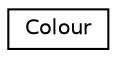 digraph G
{
  edge [fontname="Helvetica",fontsize="10",labelfontname="Helvetica",labelfontsize="10"];
  node [fontname="Helvetica",fontsize="10",shape=record];
  rankdir="LR";
  Node1 [label="Colour",height=0.2,width=0.4,color="black", fillcolor="white", style="filled",URL="$class_colour.html"];
}
